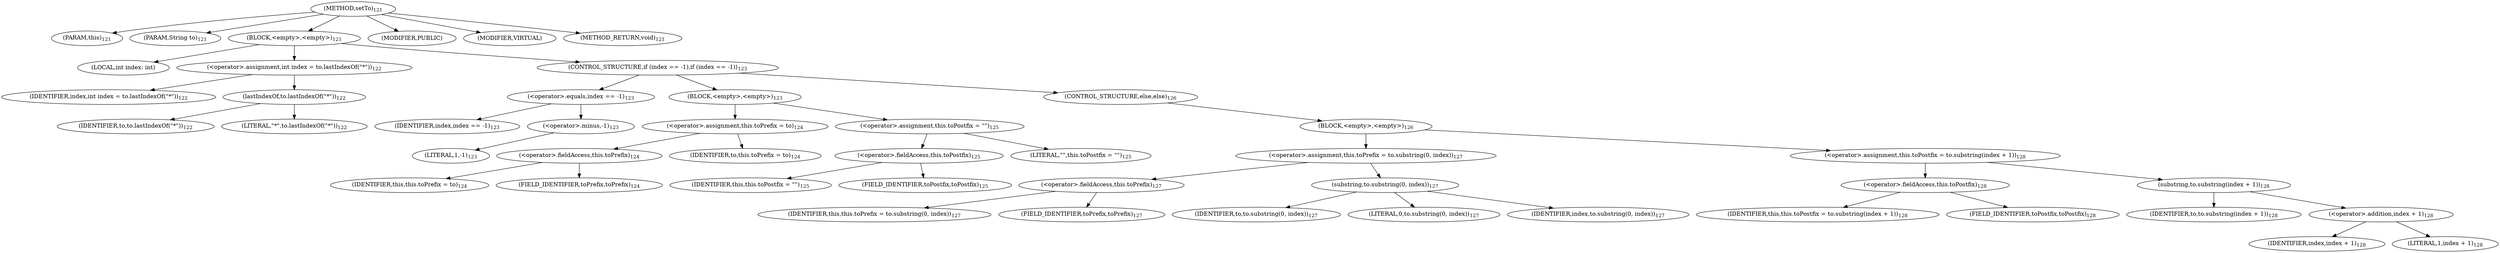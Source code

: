 digraph "setTo" {  
"99" [label = <(METHOD,setTo)<SUB>121</SUB>> ]
"100" [label = <(PARAM,this)<SUB>121</SUB>> ]
"101" [label = <(PARAM,String to)<SUB>121</SUB>> ]
"102" [label = <(BLOCK,&lt;empty&gt;,&lt;empty&gt;)<SUB>121</SUB>> ]
"103" [label = <(LOCAL,int index: int)> ]
"104" [label = <(&lt;operator&gt;.assignment,int index = to.lastIndexOf(&quot;*&quot;))<SUB>122</SUB>> ]
"105" [label = <(IDENTIFIER,index,int index = to.lastIndexOf(&quot;*&quot;))<SUB>122</SUB>> ]
"106" [label = <(lastIndexOf,to.lastIndexOf(&quot;*&quot;))<SUB>122</SUB>> ]
"107" [label = <(IDENTIFIER,to,to.lastIndexOf(&quot;*&quot;))<SUB>122</SUB>> ]
"108" [label = <(LITERAL,&quot;*&quot;,to.lastIndexOf(&quot;*&quot;))<SUB>122</SUB>> ]
"109" [label = <(CONTROL_STRUCTURE,if (index == -1),if (index == -1))<SUB>123</SUB>> ]
"110" [label = <(&lt;operator&gt;.equals,index == -1)<SUB>123</SUB>> ]
"111" [label = <(IDENTIFIER,index,index == -1)<SUB>123</SUB>> ]
"112" [label = <(&lt;operator&gt;.minus,-1)<SUB>123</SUB>> ]
"113" [label = <(LITERAL,1,-1)<SUB>123</SUB>> ]
"114" [label = <(BLOCK,&lt;empty&gt;,&lt;empty&gt;)<SUB>123</SUB>> ]
"115" [label = <(&lt;operator&gt;.assignment,this.toPrefix = to)<SUB>124</SUB>> ]
"116" [label = <(&lt;operator&gt;.fieldAccess,this.toPrefix)<SUB>124</SUB>> ]
"117" [label = <(IDENTIFIER,this,this.toPrefix = to)<SUB>124</SUB>> ]
"118" [label = <(FIELD_IDENTIFIER,toPrefix,toPrefix)<SUB>124</SUB>> ]
"119" [label = <(IDENTIFIER,to,this.toPrefix = to)<SUB>124</SUB>> ]
"120" [label = <(&lt;operator&gt;.assignment,this.toPostfix = &quot;&quot;)<SUB>125</SUB>> ]
"121" [label = <(&lt;operator&gt;.fieldAccess,this.toPostfix)<SUB>125</SUB>> ]
"122" [label = <(IDENTIFIER,this,this.toPostfix = &quot;&quot;)<SUB>125</SUB>> ]
"123" [label = <(FIELD_IDENTIFIER,toPostfix,toPostfix)<SUB>125</SUB>> ]
"124" [label = <(LITERAL,&quot;&quot;,this.toPostfix = &quot;&quot;)<SUB>125</SUB>> ]
"125" [label = <(CONTROL_STRUCTURE,else,else)<SUB>126</SUB>> ]
"126" [label = <(BLOCK,&lt;empty&gt;,&lt;empty&gt;)<SUB>126</SUB>> ]
"127" [label = <(&lt;operator&gt;.assignment,this.toPrefix = to.substring(0, index))<SUB>127</SUB>> ]
"128" [label = <(&lt;operator&gt;.fieldAccess,this.toPrefix)<SUB>127</SUB>> ]
"129" [label = <(IDENTIFIER,this,this.toPrefix = to.substring(0, index))<SUB>127</SUB>> ]
"130" [label = <(FIELD_IDENTIFIER,toPrefix,toPrefix)<SUB>127</SUB>> ]
"131" [label = <(substring,to.substring(0, index))<SUB>127</SUB>> ]
"132" [label = <(IDENTIFIER,to,to.substring(0, index))<SUB>127</SUB>> ]
"133" [label = <(LITERAL,0,to.substring(0, index))<SUB>127</SUB>> ]
"134" [label = <(IDENTIFIER,index,to.substring(0, index))<SUB>127</SUB>> ]
"135" [label = <(&lt;operator&gt;.assignment,this.toPostfix = to.substring(index + 1))<SUB>128</SUB>> ]
"136" [label = <(&lt;operator&gt;.fieldAccess,this.toPostfix)<SUB>128</SUB>> ]
"137" [label = <(IDENTIFIER,this,this.toPostfix = to.substring(index + 1))<SUB>128</SUB>> ]
"138" [label = <(FIELD_IDENTIFIER,toPostfix,toPostfix)<SUB>128</SUB>> ]
"139" [label = <(substring,to.substring(index + 1))<SUB>128</SUB>> ]
"140" [label = <(IDENTIFIER,to,to.substring(index + 1))<SUB>128</SUB>> ]
"141" [label = <(&lt;operator&gt;.addition,index + 1)<SUB>128</SUB>> ]
"142" [label = <(IDENTIFIER,index,index + 1)<SUB>128</SUB>> ]
"143" [label = <(LITERAL,1,index + 1)<SUB>128</SUB>> ]
"144" [label = <(MODIFIER,PUBLIC)> ]
"145" [label = <(MODIFIER,VIRTUAL)> ]
"146" [label = <(METHOD_RETURN,void)<SUB>121</SUB>> ]
  "99" -> "100" 
  "99" -> "101" 
  "99" -> "102" 
  "99" -> "144" 
  "99" -> "145" 
  "99" -> "146" 
  "102" -> "103" 
  "102" -> "104" 
  "102" -> "109" 
  "104" -> "105" 
  "104" -> "106" 
  "106" -> "107" 
  "106" -> "108" 
  "109" -> "110" 
  "109" -> "114" 
  "109" -> "125" 
  "110" -> "111" 
  "110" -> "112" 
  "112" -> "113" 
  "114" -> "115" 
  "114" -> "120" 
  "115" -> "116" 
  "115" -> "119" 
  "116" -> "117" 
  "116" -> "118" 
  "120" -> "121" 
  "120" -> "124" 
  "121" -> "122" 
  "121" -> "123" 
  "125" -> "126" 
  "126" -> "127" 
  "126" -> "135" 
  "127" -> "128" 
  "127" -> "131" 
  "128" -> "129" 
  "128" -> "130" 
  "131" -> "132" 
  "131" -> "133" 
  "131" -> "134" 
  "135" -> "136" 
  "135" -> "139" 
  "136" -> "137" 
  "136" -> "138" 
  "139" -> "140" 
  "139" -> "141" 
  "141" -> "142" 
  "141" -> "143" 
}
